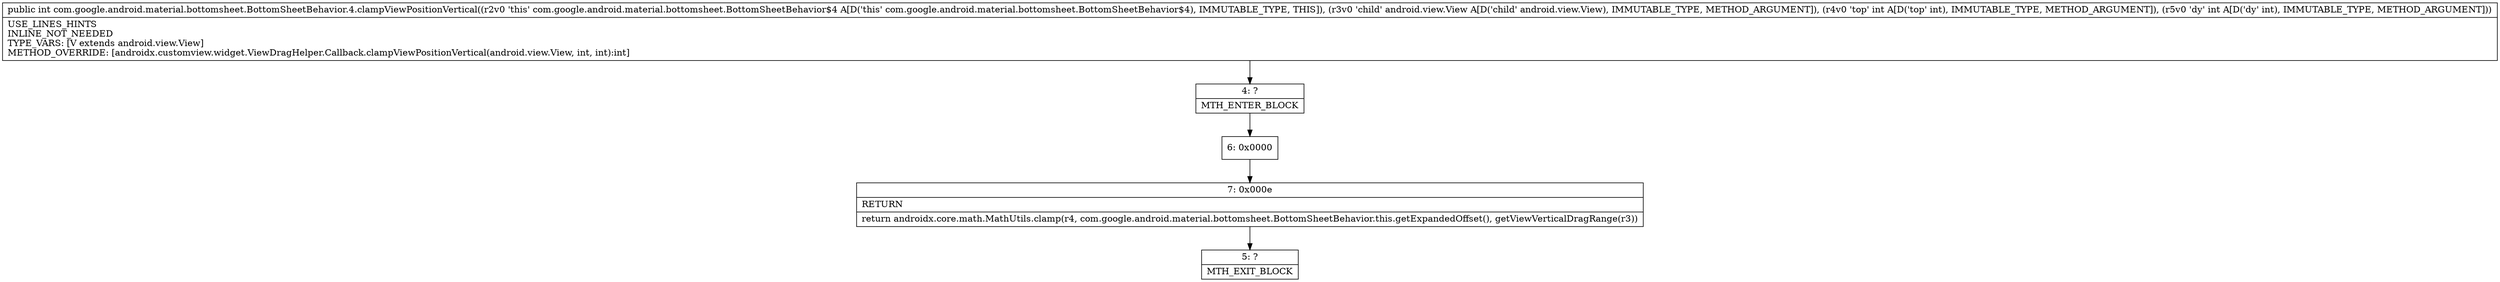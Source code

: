 digraph "CFG forcom.google.android.material.bottomsheet.BottomSheetBehavior.4.clampViewPositionVertical(Landroid\/view\/View;II)I" {
Node_4 [shape=record,label="{4\:\ ?|MTH_ENTER_BLOCK\l}"];
Node_6 [shape=record,label="{6\:\ 0x0000}"];
Node_7 [shape=record,label="{7\:\ 0x000e|RETURN\l|return androidx.core.math.MathUtils.clamp(r4, com.google.android.material.bottomsheet.BottomSheetBehavior.this.getExpandedOffset(), getViewVerticalDragRange(r3))\l}"];
Node_5 [shape=record,label="{5\:\ ?|MTH_EXIT_BLOCK\l}"];
MethodNode[shape=record,label="{public int com.google.android.material.bottomsheet.BottomSheetBehavior.4.clampViewPositionVertical((r2v0 'this' com.google.android.material.bottomsheet.BottomSheetBehavior$4 A[D('this' com.google.android.material.bottomsheet.BottomSheetBehavior$4), IMMUTABLE_TYPE, THIS]), (r3v0 'child' android.view.View A[D('child' android.view.View), IMMUTABLE_TYPE, METHOD_ARGUMENT]), (r4v0 'top' int A[D('top' int), IMMUTABLE_TYPE, METHOD_ARGUMENT]), (r5v0 'dy' int A[D('dy' int), IMMUTABLE_TYPE, METHOD_ARGUMENT]))  | USE_LINES_HINTS\lINLINE_NOT_NEEDED\lTYPE_VARS: [V extends android.view.View]\lMETHOD_OVERRIDE: [androidx.customview.widget.ViewDragHelper.Callback.clampViewPositionVertical(android.view.View, int, int):int]\l}"];
MethodNode -> Node_4;Node_4 -> Node_6;
Node_6 -> Node_7;
Node_7 -> Node_5;
}

